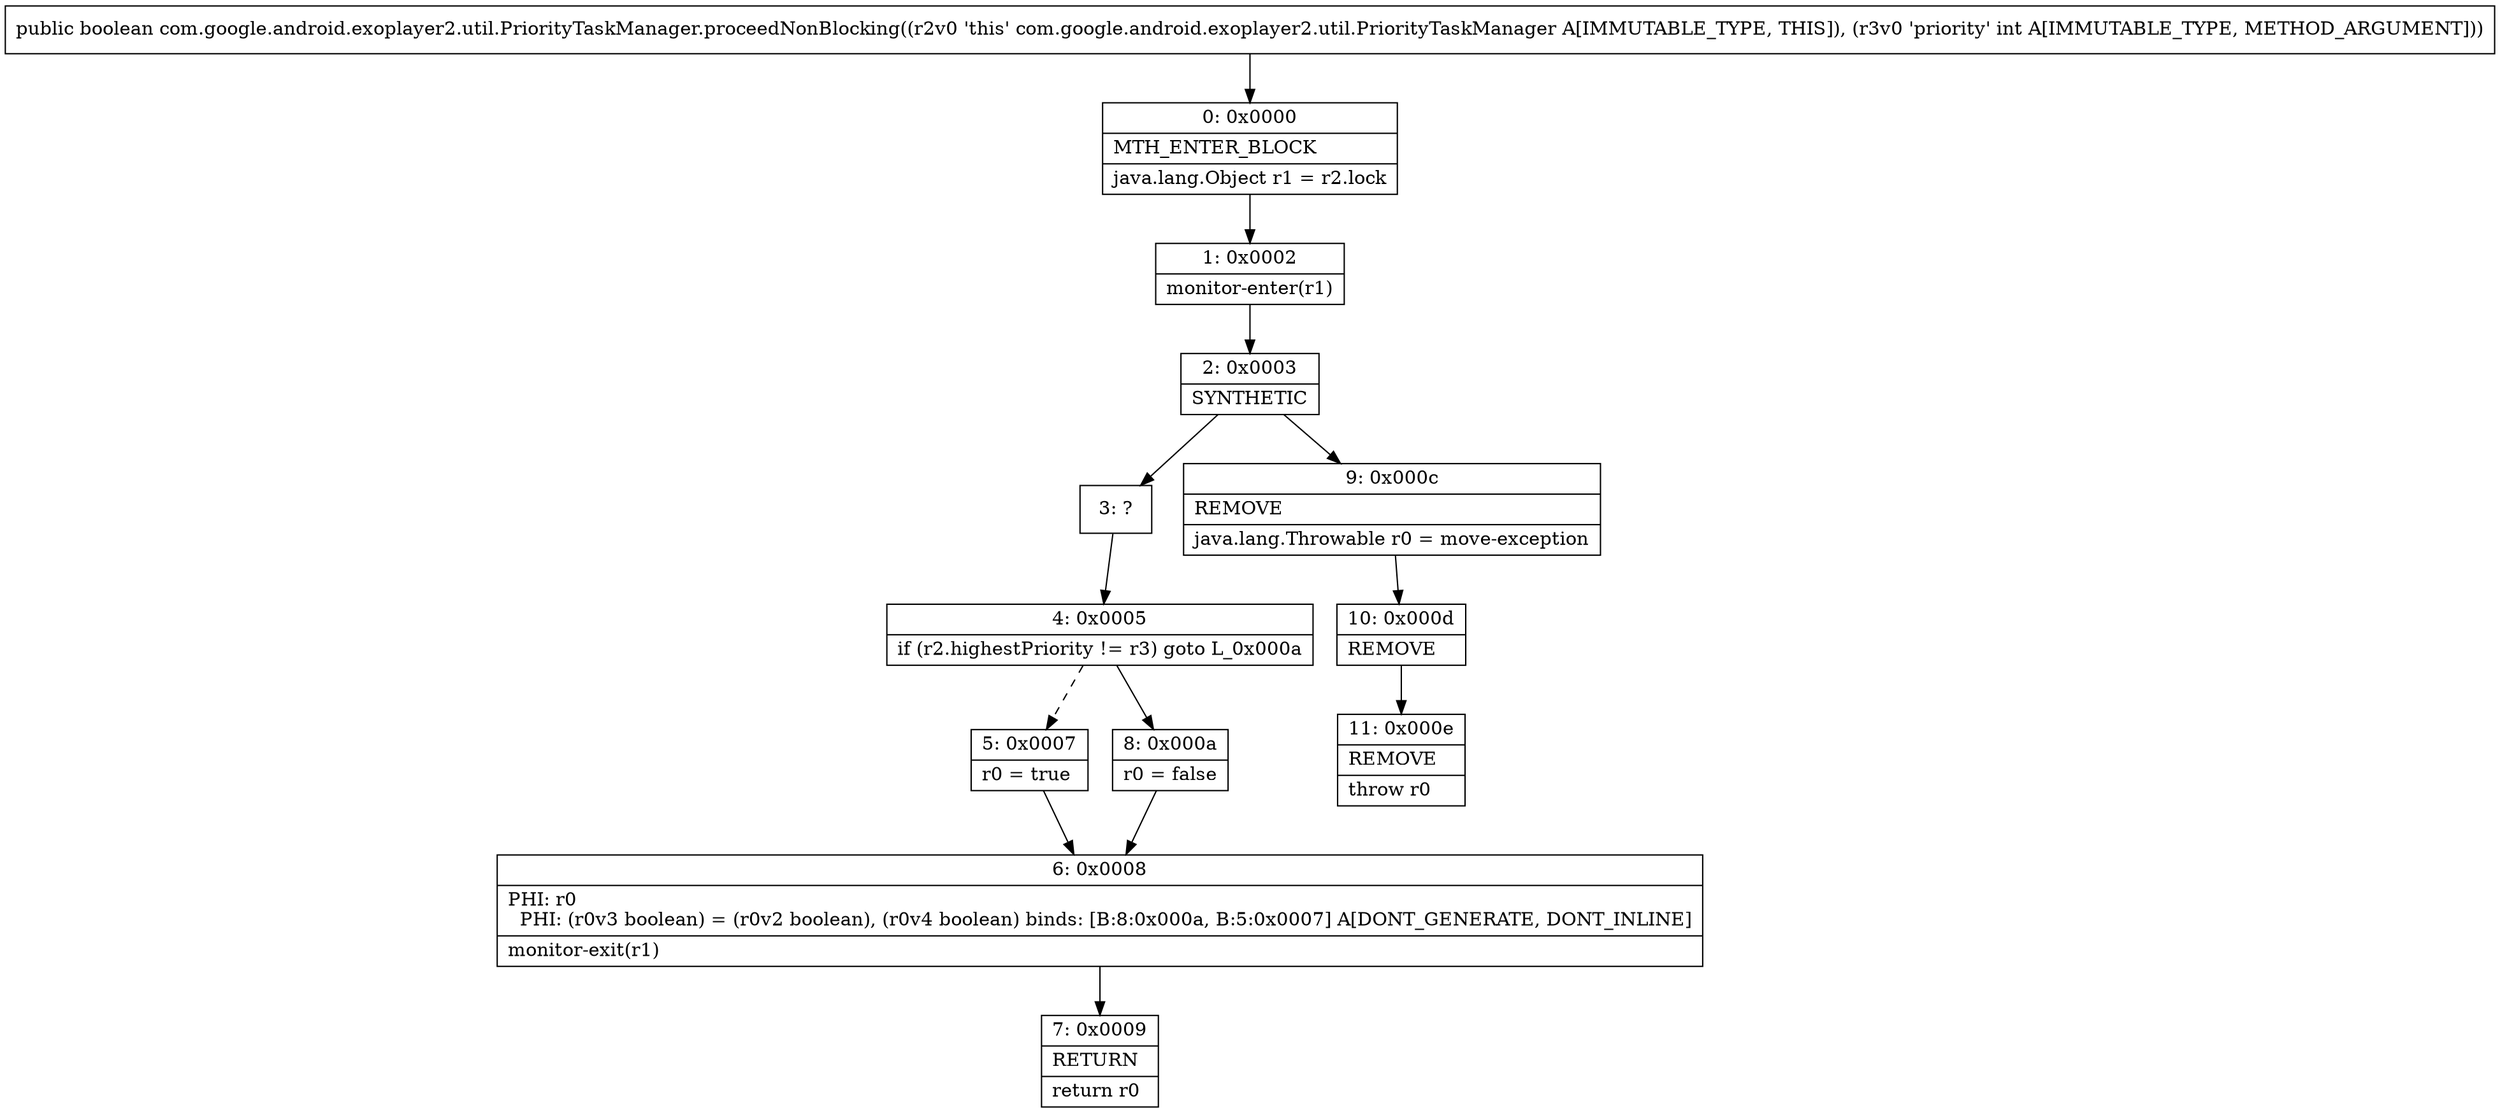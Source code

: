 digraph "CFG forcom.google.android.exoplayer2.util.PriorityTaskManager.proceedNonBlocking(I)Z" {
Node_0 [shape=record,label="{0\:\ 0x0000|MTH_ENTER_BLOCK\l|java.lang.Object r1 = r2.lock\l}"];
Node_1 [shape=record,label="{1\:\ 0x0002|monitor\-enter(r1)\l}"];
Node_2 [shape=record,label="{2\:\ 0x0003|SYNTHETIC\l}"];
Node_3 [shape=record,label="{3\:\ ?}"];
Node_4 [shape=record,label="{4\:\ 0x0005|if (r2.highestPriority != r3) goto L_0x000a\l}"];
Node_5 [shape=record,label="{5\:\ 0x0007|r0 = true\l}"];
Node_6 [shape=record,label="{6\:\ 0x0008|PHI: r0 \l  PHI: (r0v3 boolean) = (r0v2 boolean), (r0v4 boolean) binds: [B:8:0x000a, B:5:0x0007] A[DONT_GENERATE, DONT_INLINE]\l|monitor\-exit(r1)\l}"];
Node_7 [shape=record,label="{7\:\ 0x0009|RETURN\l|return r0\l}"];
Node_8 [shape=record,label="{8\:\ 0x000a|r0 = false\l}"];
Node_9 [shape=record,label="{9\:\ 0x000c|REMOVE\l|java.lang.Throwable r0 = move\-exception\l}"];
Node_10 [shape=record,label="{10\:\ 0x000d|REMOVE\l}"];
Node_11 [shape=record,label="{11\:\ 0x000e|REMOVE\l|throw r0\l}"];
MethodNode[shape=record,label="{public boolean com.google.android.exoplayer2.util.PriorityTaskManager.proceedNonBlocking((r2v0 'this' com.google.android.exoplayer2.util.PriorityTaskManager A[IMMUTABLE_TYPE, THIS]), (r3v0 'priority' int A[IMMUTABLE_TYPE, METHOD_ARGUMENT])) }"];
MethodNode -> Node_0;
Node_0 -> Node_1;
Node_1 -> Node_2;
Node_2 -> Node_3;
Node_2 -> Node_9;
Node_3 -> Node_4;
Node_4 -> Node_5[style=dashed];
Node_4 -> Node_8;
Node_5 -> Node_6;
Node_6 -> Node_7;
Node_8 -> Node_6;
Node_9 -> Node_10;
Node_10 -> Node_11;
}


